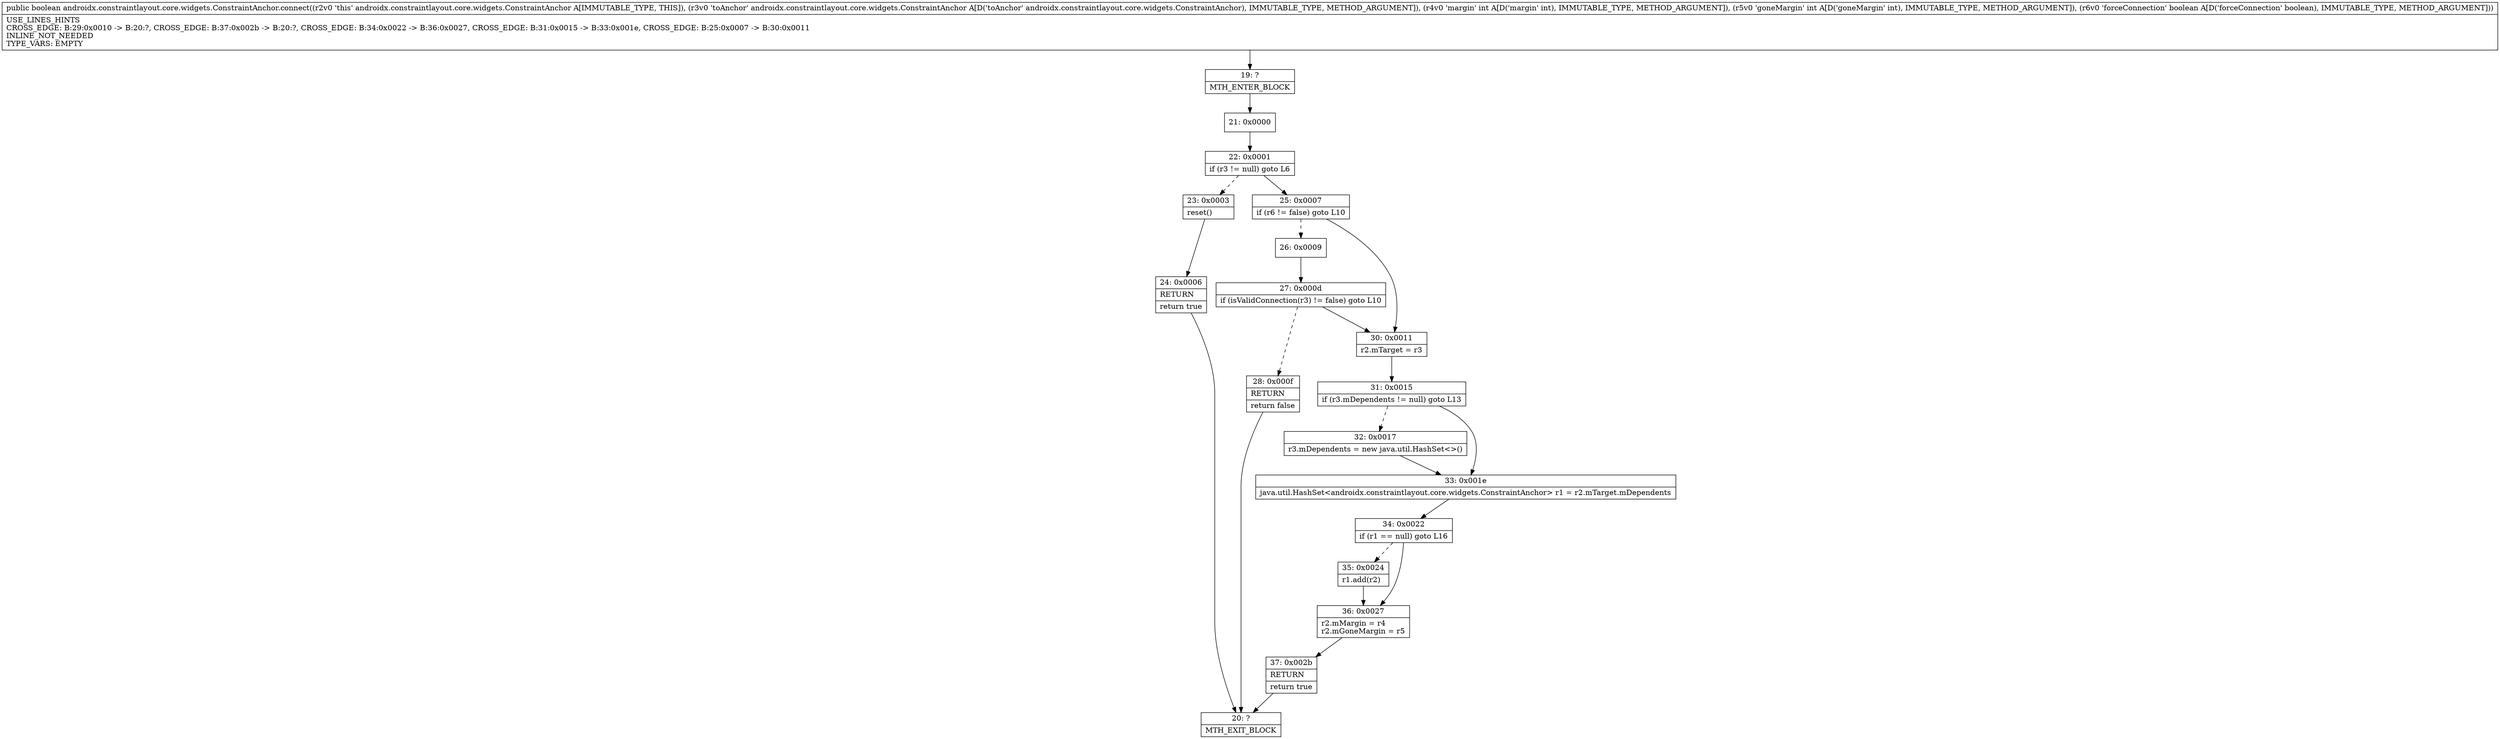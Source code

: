 digraph "CFG forandroidx.constraintlayout.core.widgets.ConstraintAnchor.connect(Landroidx\/constraintlayout\/core\/widgets\/ConstraintAnchor;IIZ)Z" {
Node_19 [shape=record,label="{19\:\ ?|MTH_ENTER_BLOCK\l}"];
Node_21 [shape=record,label="{21\:\ 0x0000}"];
Node_22 [shape=record,label="{22\:\ 0x0001|if (r3 != null) goto L6\l}"];
Node_23 [shape=record,label="{23\:\ 0x0003|reset()\l}"];
Node_24 [shape=record,label="{24\:\ 0x0006|RETURN\l|return true\l}"];
Node_20 [shape=record,label="{20\:\ ?|MTH_EXIT_BLOCK\l}"];
Node_25 [shape=record,label="{25\:\ 0x0007|if (r6 != false) goto L10\l}"];
Node_26 [shape=record,label="{26\:\ 0x0009}"];
Node_27 [shape=record,label="{27\:\ 0x000d|if (isValidConnection(r3) != false) goto L10\l}"];
Node_28 [shape=record,label="{28\:\ 0x000f|RETURN\l|return false\l}"];
Node_30 [shape=record,label="{30\:\ 0x0011|r2.mTarget = r3\l}"];
Node_31 [shape=record,label="{31\:\ 0x0015|if (r3.mDependents != null) goto L13\l}"];
Node_32 [shape=record,label="{32\:\ 0x0017|r3.mDependents = new java.util.HashSet\<\>()\l}"];
Node_33 [shape=record,label="{33\:\ 0x001e|java.util.HashSet\<androidx.constraintlayout.core.widgets.ConstraintAnchor\> r1 = r2.mTarget.mDependents\l}"];
Node_34 [shape=record,label="{34\:\ 0x0022|if (r1 == null) goto L16\l}"];
Node_35 [shape=record,label="{35\:\ 0x0024|r1.add(r2)\l}"];
Node_36 [shape=record,label="{36\:\ 0x0027|r2.mMargin = r4\lr2.mGoneMargin = r5\l}"];
Node_37 [shape=record,label="{37\:\ 0x002b|RETURN\l|return true\l}"];
MethodNode[shape=record,label="{public boolean androidx.constraintlayout.core.widgets.ConstraintAnchor.connect((r2v0 'this' androidx.constraintlayout.core.widgets.ConstraintAnchor A[IMMUTABLE_TYPE, THIS]), (r3v0 'toAnchor' androidx.constraintlayout.core.widgets.ConstraintAnchor A[D('toAnchor' androidx.constraintlayout.core.widgets.ConstraintAnchor), IMMUTABLE_TYPE, METHOD_ARGUMENT]), (r4v0 'margin' int A[D('margin' int), IMMUTABLE_TYPE, METHOD_ARGUMENT]), (r5v0 'goneMargin' int A[D('goneMargin' int), IMMUTABLE_TYPE, METHOD_ARGUMENT]), (r6v0 'forceConnection' boolean A[D('forceConnection' boolean), IMMUTABLE_TYPE, METHOD_ARGUMENT]))  | USE_LINES_HINTS\lCROSS_EDGE: B:29:0x0010 \-\> B:20:?, CROSS_EDGE: B:37:0x002b \-\> B:20:?, CROSS_EDGE: B:34:0x0022 \-\> B:36:0x0027, CROSS_EDGE: B:31:0x0015 \-\> B:33:0x001e, CROSS_EDGE: B:25:0x0007 \-\> B:30:0x0011\lINLINE_NOT_NEEDED\lTYPE_VARS: EMPTY\l}"];
MethodNode -> Node_19;Node_19 -> Node_21;
Node_21 -> Node_22;
Node_22 -> Node_23[style=dashed];
Node_22 -> Node_25;
Node_23 -> Node_24;
Node_24 -> Node_20;
Node_25 -> Node_26[style=dashed];
Node_25 -> Node_30;
Node_26 -> Node_27;
Node_27 -> Node_28[style=dashed];
Node_27 -> Node_30;
Node_28 -> Node_20;
Node_30 -> Node_31;
Node_31 -> Node_32[style=dashed];
Node_31 -> Node_33;
Node_32 -> Node_33;
Node_33 -> Node_34;
Node_34 -> Node_35[style=dashed];
Node_34 -> Node_36;
Node_35 -> Node_36;
Node_36 -> Node_37;
Node_37 -> Node_20;
}


